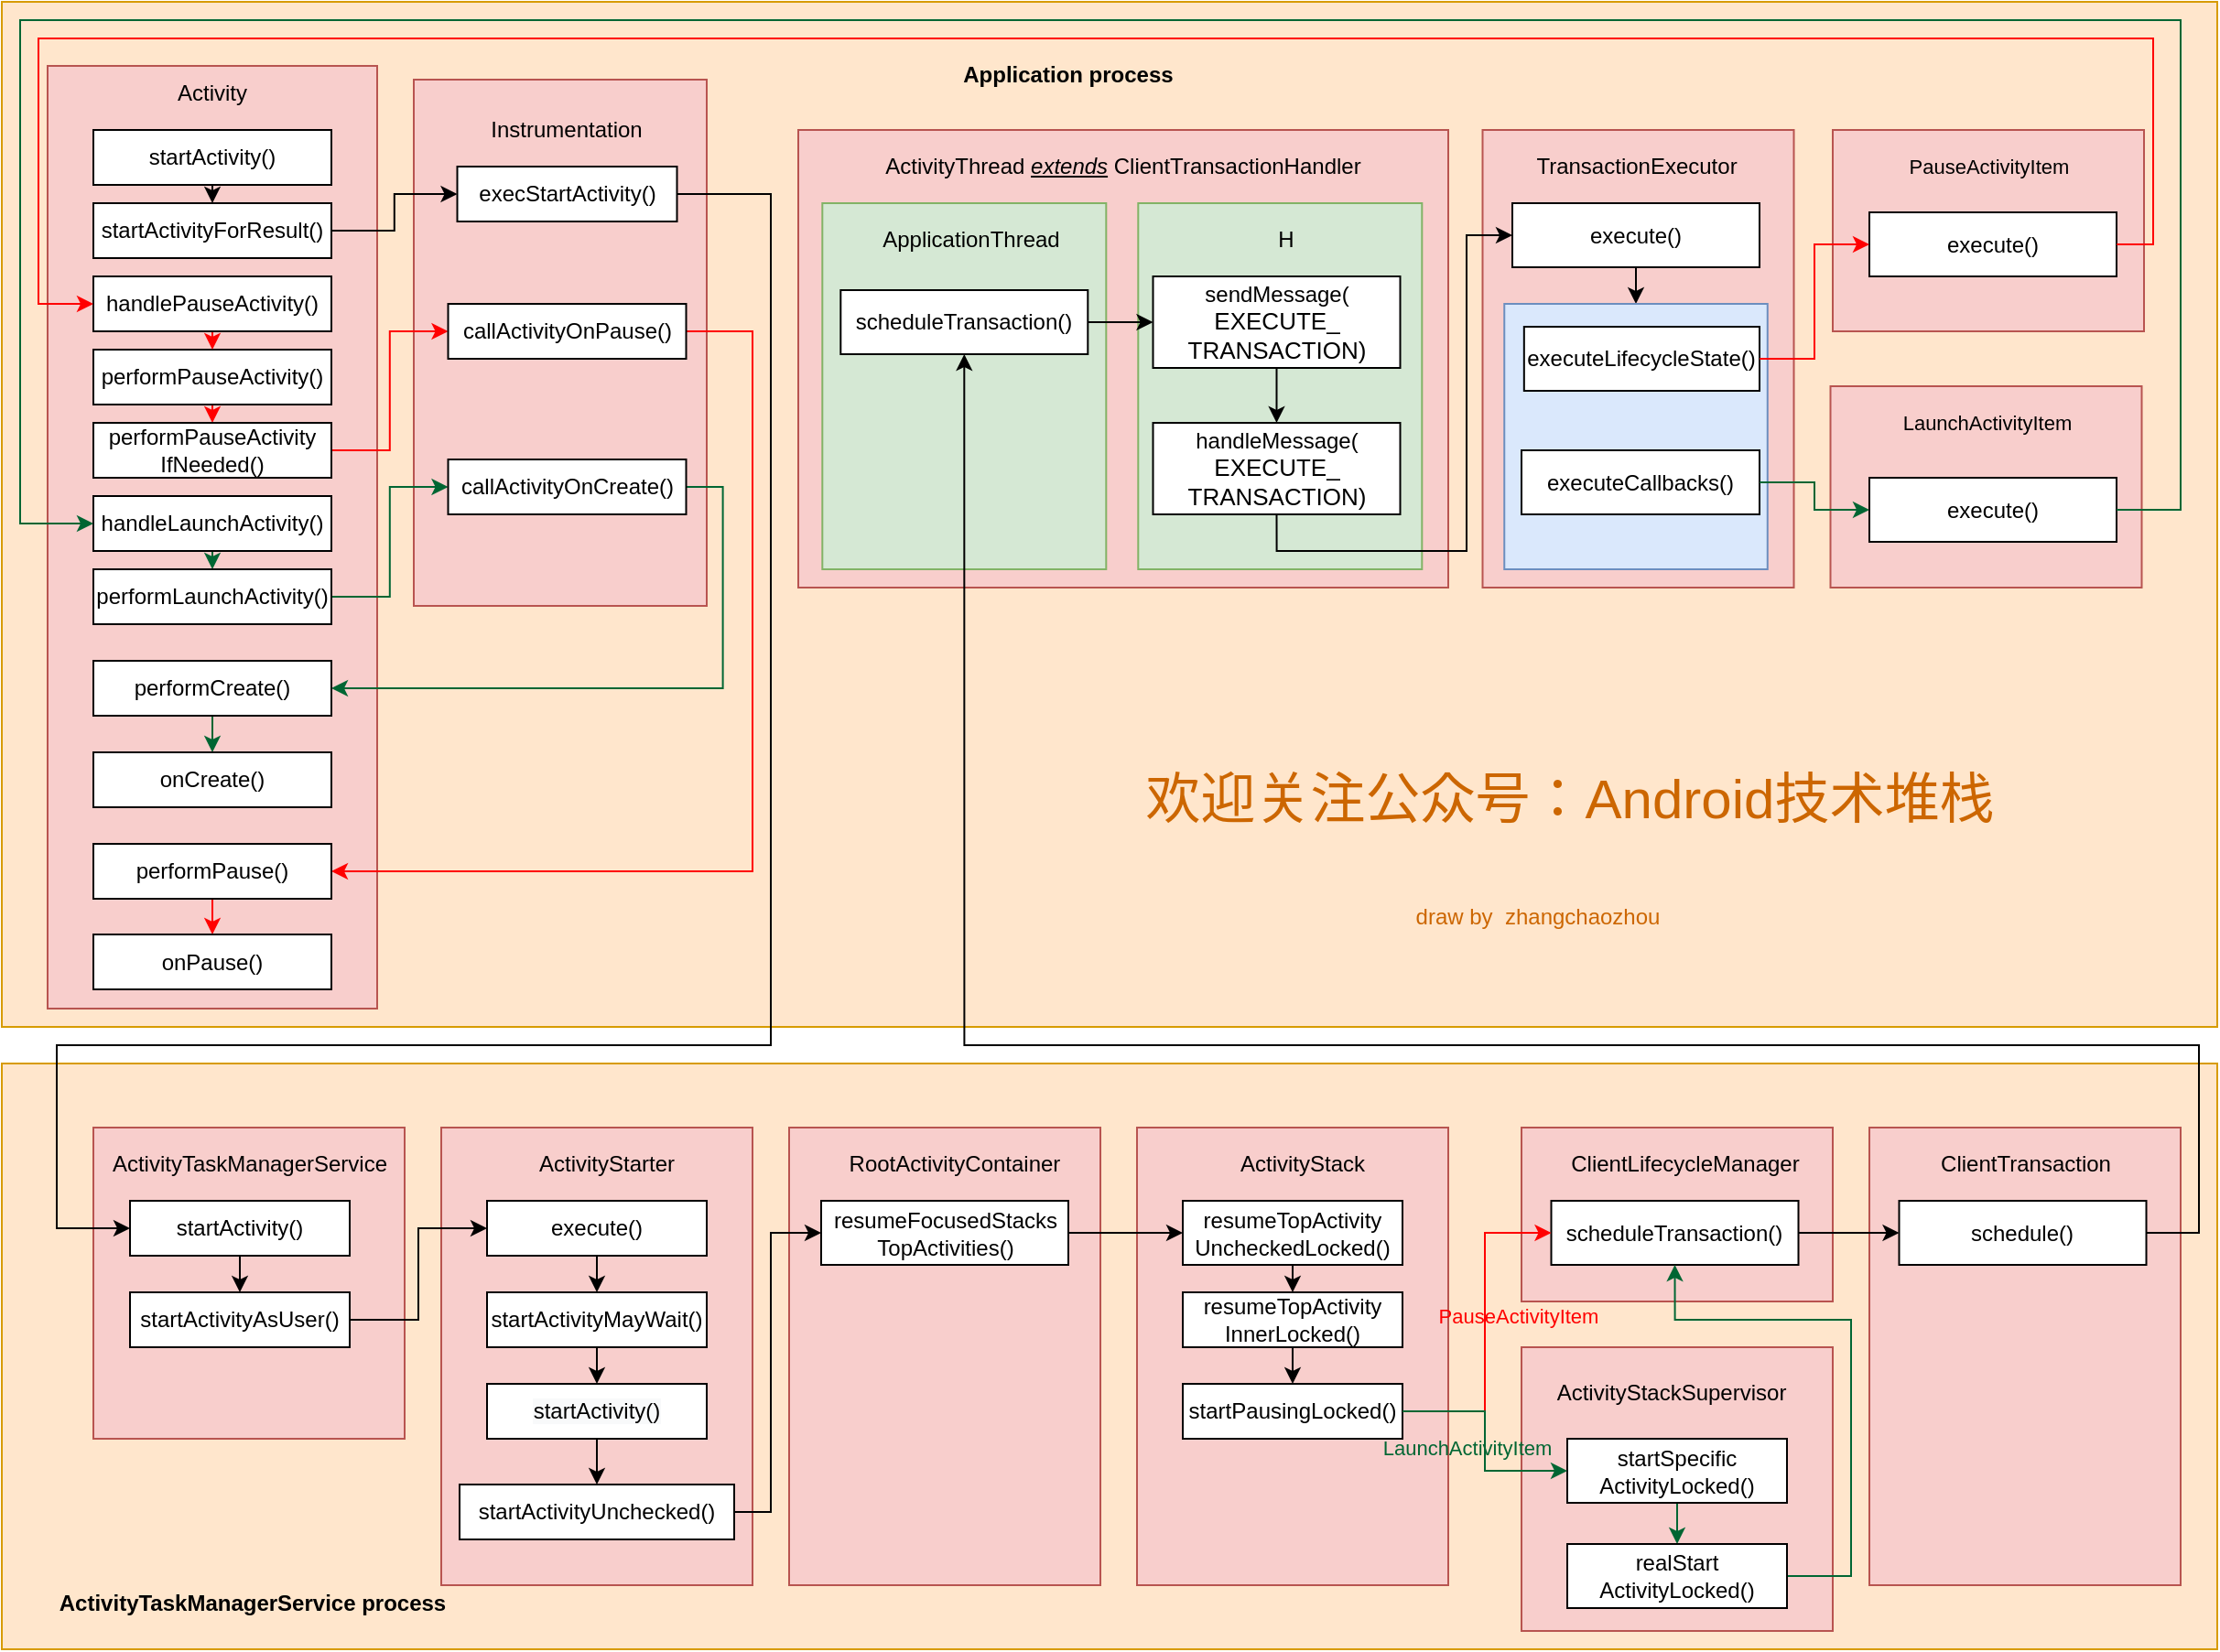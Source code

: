<mxfile version="13.1.6" type="github" pages="2">
  <diagram id="G7wg8Uk2tAzZRFtgVAqS" name="Page-1">
    <mxGraphModel dx="2178" dy="827" grid="1" gridSize="10" guides="1" tooltips="1" connect="1" arrows="1" fold="1" page="1" pageScale="1" pageWidth="827" pageHeight="1169" math="0" shadow="0">
      <root>
        <mxCell id="0" />
        <mxCell id="1" parent="0" />
        <mxCell id="UYqncPUuAHH7SOn4xKhJ-1" value="" style="rounded=0;whiteSpace=wrap;html=1;fillColor=#ffe6cc;strokeColor=#d79b00;" parent="1" vertex="1">
          <mxGeometry x="-10" y="60" width="1210" height="560" as="geometry" />
        </mxCell>
        <mxCell id="UYqncPUuAHH7SOn4xKhJ-2" value="Application process" style="text;html=1;strokeColor=none;fillColor=none;align=center;verticalAlign=middle;whiteSpace=wrap;rounded=0;fontStyle=1" parent="1" vertex="1">
          <mxGeometry x="510" y="90" width="125" height="20" as="geometry" />
        </mxCell>
        <mxCell id="UYqncPUuAHH7SOn4xKhJ-30" style="edgeStyle=orthogonalEdgeStyle;rounded=0;comic=0;jumpStyle=arc;orthogonalLoop=1;jettySize=auto;html=1;exitX=0.5;exitY=1;exitDx=0;exitDy=0;entryX=0.5;entryY=0;entryDx=0;entryDy=0;" parent="1" source="UYqncPUuAHH7SOn4xKhJ-17" target="UYqncPUuAHH7SOn4xKhJ-29" edge="1">
          <mxGeometry relative="1" as="geometry" />
        </mxCell>
        <mxCell id="UYqncPUuAHH7SOn4xKhJ-43" value="" style="rounded=0;whiteSpace=wrap;html=1;fillColor=#ffe6cc;strokeColor=#d79b00;" parent="1" vertex="1">
          <mxGeometry x="-10" y="640" width="1210" height="320" as="geometry" />
        </mxCell>
        <mxCell id="UYqncPUuAHH7SOn4xKhJ-16" value="" style="whiteSpace=wrap;html=1;aspect=fixed;fillColor=#f8cecc;strokeColor=#b85450;" parent="1" vertex="1">
          <mxGeometry x="40" y="675" width="170" height="170" as="geometry" />
        </mxCell>
        <mxCell id="L9FZts7AIq949oDD67KJ-1" style="edgeStyle=orthogonalEdgeStyle;rounded=0;orthogonalLoop=1;jettySize=auto;html=1;exitX=0.5;exitY=1;exitDx=0;exitDy=0;entryX=0.5;entryY=0;entryDx=0;entryDy=0;" edge="1" parent="1" source="UYqncPUuAHH7SOn4xKhJ-17" target="UYqncPUuAHH7SOn4xKhJ-29">
          <mxGeometry relative="1" as="geometry" />
        </mxCell>
        <mxCell id="UYqncPUuAHH7SOn4xKhJ-17" value="startActivity()" style="rounded=0;whiteSpace=wrap;html=1;" parent="1" vertex="1">
          <mxGeometry x="60" y="715" width="120" height="30" as="geometry" />
        </mxCell>
        <mxCell id="UYqncPUuAHH7SOn4xKhJ-18" value="ActivityTaskManagerService" style="text;html=1;strokeColor=none;fillColor=none;align=center;verticalAlign=middle;whiteSpace=wrap;rounded=0;" parent="1" vertex="1">
          <mxGeometry x="43.75" y="685" width="162.5" height="20" as="geometry" />
        </mxCell>
        <mxCell id="UYqncPUuAHH7SOn4xKhJ-29" value="startActivityAsUser()" style="rounded=0;whiteSpace=wrap;html=1;" parent="1" vertex="1">
          <mxGeometry x="60" y="765" width="120" height="30" as="geometry" />
        </mxCell>
        <mxCell id="UYqncPUuAHH7SOn4xKhJ-40" value="" style="rounded=0;whiteSpace=wrap;html=1;fillColor=#f8cecc;strokeColor=#b85450;" parent="1" vertex="1">
          <mxGeometry x="230" y="675" width="170" height="250" as="geometry" />
        </mxCell>
        <mxCell id="UYqncPUuAHH7SOn4xKhJ-33" value="execute()" style="rounded=0;whiteSpace=wrap;html=1;" parent="1" vertex="1">
          <mxGeometry x="255" y="715" width="120" height="30" as="geometry" />
        </mxCell>
        <mxCell id="UYqncPUuAHH7SOn4xKhJ-34" value="ActivityStarter" style="text;html=1;strokeColor=none;fillColor=none;align=center;verticalAlign=middle;whiteSpace=wrap;rounded=0;" parent="1" vertex="1">
          <mxGeometry x="238.75" y="685" width="162.5" height="20" as="geometry" />
        </mxCell>
        <mxCell id="UYqncPUuAHH7SOn4xKhJ-35" value="startActivityMayWait()" style="rounded=0;whiteSpace=wrap;html=1;" parent="1" vertex="1">
          <mxGeometry x="255" y="765" width="120" height="30" as="geometry" />
        </mxCell>
        <mxCell id="UYqncPUuAHH7SOn4xKhJ-47" style="edgeStyle=orthogonalEdgeStyle;rounded=0;comic=0;jumpStyle=arc;orthogonalLoop=1;jettySize=auto;html=1;exitX=0.5;exitY=1;exitDx=0;exitDy=0;entryX=0.5;entryY=0;entryDx=0;entryDy=0;" parent="1" source="UYqncPUuAHH7SOn4xKhJ-38" target="UYqncPUuAHH7SOn4xKhJ-46" edge="1">
          <mxGeometry relative="1" as="geometry" />
        </mxCell>
        <mxCell id="UYqncPUuAHH7SOn4xKhJ-38" value="&lt;pre&gt;&lt;pre&gt;&lt;font face=&quot;helvetica&quot;&gt;&lt;span style=&quot;background-color: rgb(248 , 249 , 250)&quot;&gt;startActivity()&lt;/span&gt;&lt;/font&gt;&lt;/pre&gt;&lt;/pre&gt;" style="rounded=0;whiteSpace=wrap;html=1;" parent="1" vertex="1">
          <mxGeometry x="255" y="815" width="120" height="30" as="geometry" />
        </mxCell>
        <mxCell id="UYqncPUuAHH7SOn4xKhJ-41" style="edgeStyle=orthogonalEdgeStyle;rounded=0;comic=0;jumpStyle=arc;orthogonalLoop=1;jettySize=auto;html=1;exitX=1;exitY=0.5;exitDx=0;exitDy=0;entryX=0;entryY=0.5;entryDx=0;entryDy=0;" parent="1" source="UYqncPUuAHH7SOn4xKhJ-29" target="UYqncPUuAHH7SOn4xKhJ-33" edge="1">
          <mxGeometry relative="1" as="geometry" />
        </mxCell>
        <mxCell id="UYqncPUuAHH7SOn4xKhJ-36" style="edgeStyle=orthogonalEdgeStyle;rounded=0;comic=0;jumpStyle=arc;orthogonalLoop=1;jettySize=auto;html=1;exitX=0.5;exitY=1;exitDx=0;exitDy=0;entryX=0.5;entryY=0;entryDx=0;entryDy=0;" parent="1" source="UYqncPUuAHH7SOn4xKhJ-33" target="UYqncPUuAHH7SOn4xKhJ-35" edge="1">
          <mxGeometry relative="1" as="geometry" />
        </mxCell>
        <mxCell id="UYqncPUuAHH7SOn4xKhJ-42" style="edgeStyle=orthogonalEdgeStyle;rounded=0;comic=0;jumpStyle=arc;orthogonalLoop=1;jettySize=auto;html=1;exitX=0.5;exitY=1;exitDx=0;exitDy=0;entryX=0.5;entryY=0;entryDx=0;entryDy=0;" parent="1" source="UYqncPUuAHH7SOn4xKhJ-35" target="UYqncPUuAHH7SOn4xKhJ-38" edge="1">
          <mxGeometry relative="1" as="geometry" />
        </mxCell>
        <mxCell id="UYqncPUuAHH7SOn4xKhJ-45" value="&lt;span style=&quot;&quot;&gt;ActivityTaskManagerService process&lt;/span&gt;" style="text;html=1;strokeColor=none;fillColor=none;align=center;verticalAlign=middle;whiteSpace=wrap;rounded=0;fontStyle=1" parent="1" vertex="1">
          <mxGeometry x="15" y="925" width="223.75" height="20" as="geometry" />
        </mxCell>
        <mxCell id="UYqncPUuAHH7SOn4xKhJ-46" value="startActivityUnchecked()" style="rounded=0;whiteSpace=wrap;html=1;" parent="1" vertex="1">
          <mxGeometry x="240" y="870" width="150" height="30" as="geometry" />
        </mxCell>
        <mxCell id="UYqncPUuAHH7SOn4xKhJ-48" value="" style="rounded=0;whiteSpace=wrap;html=1;fillColor=#f8cecc;strokeColor=#b85450;" parent="1" vertex="1">
          <mxGeometry x="420" y="675" width="170" height="250" as="geometry" />
        </mxCell>
        <mxCell id="UYqncPUuAHH7SOn4xKhJ-49" value="RootActivityContainer" style="text;html=1;strokeColor=none;fillColor=none;align=center;verticalAlign=middle;whiteSpace=wrap;rounded=0;" parent="1" vertex="1">
          <mxGeometry x="428.75" y="685" width="162.5" height="20" as="geometry" />
        </mxCell>
        <mxCell id="UYqncPUuAHH7SOn4xKhJ-50" value="resumeFocusedStacks&lt;br&gt;TopActivities()" style="rounded=0;whiteSpace=wrap;html=1;" parent="1" vertex="1">
          <mxGeometry x="437.5" y="715" width="135" height="35" as="geometry" />
        </mxCell>
        <mxCell id="UYqncPUuAHH7SOn4xKhJ-51" style="edgeStyle=orthogonalEdgeStyle;rounded=0;comic=0;jumpStyle=arc;orthogonalLoop=1;jettySize=auto;html=1;exitX=1;exitY=0.5;exitDx=0;exitDy=0;entryX=0;entryY=0.5;entryDx=0;entryDy=0;" parent="1" source="UYqncPUuAHH7SOn4xKhJ-46" target="UYqncPUuAHH7SOn4xKhJ-50" edge="1">
          <mxGeometry relative="1" as="geometry">
            <Array as="points">
              <mxPoint x="410" y="885" />
              <mxPoint x="410" y="733" />
            </Array>
          </mxGeometry>
        </mxCell>
        <mxCell id="UYqncPUuAHH7SOn4xKhJ-52" value="" style="rounded=0;whiteSpace=wrap;html=1;fillColor=#f8cecc;strokeColor=#b85450;" parent="1" vertex="1">
          <mxGeometry x="610" y="675" width="170" height="250" as="geometry" />
        </mxCell>
        <mxCell id="UYqncPUuAHH7SOn4xKhJ-59" style="edgeStyle=orthogonalEdgeStyle;rounded=0;comic=0;jumpStyle=arc;orthogonalLoop=1;jettySize=auto;html=1;exitX=0.5;exitY=1;exitDx=0;exitDy=0;entryX=0.5;entryY=0;entryDx=0;entryDy=0;" parent="1" source="UYqncPUuAHH7SOn4xKhJ-53" target="UYqncPUuAHH7SOn4xKhJ-55" edge="1">
          <mxGeometry relative="1" as="geometry" />
        </mxCell>
        <mxCell id="UYqncPUuAHH7SOn4xKhJ-53" value="resumeTopActivity&lt;br&gt;UncheckedLocked()" style="rounded=0;whiteSpace=wrap;html=1;" parent="1" vertex="1">
          <mxGeometry x="635" y="715" width="120" height="35" as="geometry" />
        </mxCell>
        <mxCell id="UYqncPUuAHH7SOn4xKhJ-54" value="ActivityStack" style="text;html=1;strokeColor=none;fillColor=none;align=center;verticalAlign=middle;whiteSpace=wrap;rounded=0;" parent="1" vertex="1">
          <mxGeometry x="618.75" y="685" width="162.5" height="20" as="geometry" />
        </mxCell>
        <mxCell id="UYqncPUuAHH7SOn4xKhJ-60" style="edgeStyle=orthogonalEdgeStyle;rounded=0;comic=0;jumpStyle=arc;orthogonalLoop=1;jettySize=auto;html=1;exitX=0.5;exitY=1;exitDx=0;exitDy=0;entryX=0.5;entryY=0;entryDx=0;entryDy=0;" parent="1" source="UYqncPUuAHH7SOn4xKhJ-55" target="UYqncPUuAHH7SOn4xKhJ-56" edge="1">
          <mxGeometry relative="1" as="geometry" />
        </mxCell>
        <mxCell id="UYqncPUuAHH7SOn4xKhJ-55" value="resumeTopActivity&lt;br&gt;InnerLocked()" style="rounded=0;whiteSpace=wrap;html=1;" parent="1" vertex="1">
          <mxGeometry x="635" y="765" width="120" height="30" as="geometry" />
        </mxCell>
        <mxCell id="UYqncPUuAHH7SOn4xKhJ-56" value="startPausingLocked()" style="rounded=0;whiteSpace=wrap;html=1;" parent="1" vertex="1">
          <mxGeometry x="635" y="815" width="120" height="30" as="geometry" />
        </mxCell>
        <mxCell id="UYqncPUuAHH7SOn4xKhJ-58" style="edgeStyle=orthogonalEdgeStyle;rounded=0;comic=0;jumpStyle=arc;orthogonalLoop=1;jettySize=auto;html=1;exitX=1;exitY=0.5;exitDx=0;exitDy=0;" parent="1" source="UYqncPUuAHH7SOn4xKhJ-50" target="UYqncPUuAHH7SOn4xKhJ-53" edge="1">
          <mxGeometry relative="1" as="geometry" />
        </mxCell>
        <mxCell id="UYqncPUuAHH7SOn4xKhJ-64" value="" style="rounded=0;whiteSpace=wrap;html=1;fillColor=#f8cecc;strokeColor=#b85450;" parent="1" vertex="1">
          <mxGeometry x="820" y="675" width="170" height="95" as="geometry" />
        </mxCell>
        <mxCell id="UYqncPUuAHH7SOn4xKhJ-65" value="ClientLifecycleManager" style="text;html=1;strokeColor=none;fillColor=none;align=center;verticalAlign=middle;whiteSpace=wrap;rounded=0;" parent="1" vertex="1">
          <mxGeometry x="827.5" y="685" width="162.5" height="20" as="geometry" />
        </mxCell>
        <mxCell id="UYqncPUuAHH7SOn4xKhJ-66" value="scheduleTransaction()" style="rounded=0;whiteSpace=wrap;html=1;" parent="1" vertex="1">
          <mxGeometry x="836.25" y="715" width="135" height="35" as="geometry" />
        </mxCell>
        <mxCell id="UYqncPUuAHH7SOn4xKhJ-67" style="edgeStyle=orthogonalEdgeStyle;rounded=0;comic=0;jumpStyle=arc;orthogonalLoop=1;jettySize=auto;html=1;exitX=1;exitY=0.5;exitDx=0;exitDy=0;entryX=0;entryY=0.5;entryDx=0;entryDy=0;strokeColor=#FF0000;" parent="1" source="UYqncPUuAHH7SOn4xKhJ-56" target="UYqncPUuAHH7SOn4xKhJ-66" edge="1">
          <mxGeometry relative="1" as="geometry">
            <mxPoint x="781.25" y="830" as="sourcePoint" />
            <Array as="points">
              <mxPoint x="800" y="830" />
              <mxPoint x="800" y="733" />
            </Array>
          </mxGeometry>
        </mxCell>
        <mxCell id="UYqncPUuAHH7SOn4xKhJ-97" value="&lt;div&gt;&lt;span style=&quot;font-size: 11px&quot;&gt;PauseActivityItem&lt;/span&gt;&lt;/div&gt;&lt;div&gt;&lt;br&gt;&lt;/div&gt;" style="edgeLabel;html=1;align=center;verticalAlign=middle;resizable=0;points=[];labelBackgroundColor=none;fontColor=#FF0000;" parent="UYqncPUuAHH7SOn4xKhJ-67" vertex="1" connectable="0">
          <mxGeometry x="0.033" y="4" relative="1" as="geometry">
            <mxPoint x="21.5" y="2" as="offset" />
          </mxGeometry>
        </mxCell>
        <mxCell id="UYqncPUuAHH7SOn4xKhJ-68" value="" style="rounded=0;whiteSpace=wrap;html=1;fillColor=#f8cecc;strokeColor=#b85450;" parent="1" vertex="1">
          <mxGeometry x="1010" y="675" width="170" height="250" as="geometry" />
        </mxCell>
        <mxCell id="UYqncPUuAHH7SOn4xKhJ-69" value="ClientTransaction" style="text;html=1;strokeColor=none;fillColor=none;align=center;verticalAlign=middle;whiteSpace=wrap;rounded=0;" parent="1" vertex="1">
          <mxGeometry x="1013.75" y="685" width="162.5" height="20" as="geometry" />
        </mxCell>
        <mxCell id="UYqncPUuAHH7SOn4xKhJ-70" value="schedule()" style="rounded=0;whiteSpace=wrap;html=1;" parent="1" vertex="1">
          <mxGeometry x="1026.25" y="715" width="135" height="35" as="geometry" />
        </mxCell>
        <mxCell id="UYqncPUuAHH7SOn4xKhJ-71" style="edgeStyle=orthogonalEdgeStyle;rounded=0;comic=0;jumpStyle=arc;orthogonalLoop=1;jettySize=auto;html=1;exitX=1;exitY=0.5;exitDx=0;exitDy=0;entryX=0;entryY=0.5;entryDx=0;entryDy=0;" parent="1" source="UYqncPUuAHH7SOn4xKhJ-66" target="UYqncPUuAHH7SOn4xKhJ-70" edge="1">
          <mxGeometry relative="1" as="geometry" />
        </mxCell>
        <mxCell id="UYqncPUuAHH7SOn4xKhJ-73" value="" style="rounded=0;whiteSpace=wrap;html=1;fillColor=#f8cecc;strokeColor=#b85450;" parent="1" vertex="1">
          <mxGeometry x="425" y="130" width="355" height="250" as="geometry" />
        </mxCell>
        <mxCell id="UYqncPUuAHH7SOn4xKhJ-77" value="" style="rounded=0;whiteSpace=wrap;html=1;fillColor=#d5e8d4;strokeColor=#82b366;" parent="1" vertex="1">
          <mxGeometry x="438.15" y="170" width="155" height="200" as="geometry" />
        </mxCell>
        <mxCell id="UYqncPUuAHH7SOn4xKhJ-74" value="ApplicationThread" style="text;html=1;strokeColor=none;fillColor=none;align=center;verticalAlign=middle;whiteSpace=wrap;rounded=0;" parent="1" vertex="1">
          <mxGeometry x="437.5" y="180" width="162.5" height="20" as="geometry" />
        </mxCell>
        <mxCell id="UYqncPUuAHH7SOn4xKhJ-75" value="scheduleTransaction()" style="rounded=0;whiteSpace=wrap;html=1;" parent="1" vertex="1">
          <mxGeometry x="448.15" y="217.5" width="135" height="35" as="geometry" />
        </mxCell>
        <mxCell id="UYqncPUuAHH7SOn4xKhJ-78" value="ActivityThread &lt;i&gt;&lt;u&gt;extends&lt;/u&gt;&lt;/i&gt; ClientTransactionHandler" style="text;html=1;strokeColor=none;fillColor=none;align=center;verticalAlign=middle;whiteSpace=wrap;rounded=0;" parent="1" vertex="1">
          <mxGeometry x="465" y="140" width="275" height="20" as="geometry" />
        </mxCell>
        <mxCell id="UYqncPUuAHH7SOn4xKhJ-76" style="edgeStyle=orthogonalEdgeStyle;rounded=0;comic=0;jumpStyle=arc;orthogonalLoop=1;jettySize=auto;html=1;exitX=1;exitY=0.5;exitDx=0;exitDy=0;entryX=0.5;entryY=1;entryDx=0;entryDy=0;" parent="1" source="UYqncPUuAHH7SOn4xKhJ-70" target="UYqncPUuAHH7SOn4xKhJ-75" edge="1">
          <mxGeometry relative="1" as="geometry">
            <mxPoint x="1418.1" y="532.5" as="sourcePoint" />
            <Array as="points">
              <mxPoint x="1190" y="733" />
              <mxPoint x="1190" y="630" />
              <mxPoint x="516" y="630" />
            </Array>
          </mxGeometry>
        </mxCell>
        <mxCell id="UYqncPUuAHH7SOn4xKhJ-81" value="" style="rounded=0;whiteSpace=wrap;html=1;fillColor=#f8cecc;strokeColor=#b85450;" parent="1" vertex="1">
          <mxGeometry x="798.75" y="130" width="170" height="250" as="geometry" />
        </mxCell>
        <mxCell id="UYqncPUuAHH7SOn4xKhJ-119" style="edgeStyle=orthogonalEdgeStyle;rounded=0;comic=0;jumpStyle=arc;orthogonalLoop=1;jettySize=auto;html=1;exitX=0.5;exitY=1;exitDx=0;exitDy=0;entryX=0.5;entryY=0;entryDx=0;entryDy=0;strokeColor=#000000;fontColor=#006633;" parent="1" source="UYqncPUuAHH7SOn4xKhJ-83" target="UYqncPUuAHH7SOn4xKhJ-92" edge="1">
          <mxGeometry relative="1" as="geometry" />
        </mxCell>
        <mxCell id="UYqncPUuAHH7SOn4xKhJ-83" value="execute()" style="rounded=0;whiteSpace=wrap;html=1;" parent="1" vertex="1">
          <mxGeometry x="815" y="170" width="135" height="35" as="geometry" />
        </mxCell>
        <mxCell id="UYqncPUuAHH7SOn4xKhJ-85" value="" style="rounded=0;whiteSpace=wrap;html=1;fillColor=#d5e8d4;strokeColor=#82b366;" parent="1" vertex="1">
          <mxGeometry x="610.65" y="170" width="155" height="200" as="geometry" />
        </mxCell>
        <mxCell id="UYqncPUuAHH7SOn4xKhJ-86" value="H" style="text;html=1;strokeColor=none;fillColor=none;align=center;verticalAlign=middle;whiteSpace=wrap;rounded=0;" parent="1" vertex="1">
          <mxGeometry x="610" y="180" width="162.5" height="20" as="geometry" />
        </mxCell>
        <mxCell id="UYqncPUuAHH7SOn4xKhJ-90" style="edgeStyle=orthogonalEdgeStyle;rounded=0;comic=0;jumpStyle=arc;orthogonalLoop=1;jettySize=auto;html=1;exitX=0.5;exitY=1;exitDx=0;exitDy=0;entryX=0.5;entryY=0;entryDx=0;entryDy=0;" parent="1" source="UYqncPUuAHH7SOn4xKhJ-87" target="UYqncPUuAHH7SOn4xKhJ-89" edge="1">
          <mxGeometry relative="1" as="geometry" />
        </mxCell>
        <mxCell id="UYqncPUuAHH7SOn4xKhJ-87" value="sendMessage(&lt;br&gt;&lt;font style=&quot;font-size: 13px&quot;&gt;EXECUTE_&lt;br&gt;TRANSACTION)&lt;/font&gt;" style="rounded=0;whiteSpace=wrap;html=1;" parent="1" vertex="1">
          <mxGeometry x="618.75" y="210" width="135" height="50" as="geometry" />
        </mxCell>
        <mxCell id="UYqncPUuAHH7SOn4xKhJ-88" style="edgeStyle=orthogonalEdgeStyle;rounded=0;comic=0;jumpStyle=arc;orthogonalLoop=1;jettySize=auto;html=1;exitX=1;exitY=0.5;exitDx=0;exitDy=0;" parent="1" source="UYqncPUuAHH7SOn4xKhJ-75" target="UYqncPUuAHH7SOn4xKhJ-87" edge="1">
          <mxGeometry relative="1" as="geometry" />
        </mxCell>
        <mxCell id="UYqncPUuAHH7SOn4xKhJ-89" value="handleMessage(&lt;br&gt;&lt;font style=&quot;font-size: 13px&quot;&gt;EXECUTE_&lt;br&gt;TRANSACTION)&lt;/font&gt;" style="rounded=0;whiteSpace=wrap;html=1;" parent="1" vertex="1">
          <mxGeometry x="618.75" y="290" width="135" height="50" as="geometry" />
        </mxCell>
        <mxCell id="UYqncPUuAHH7SOn4xKhJ-91" value="TransactionExecutor" style="text;html=1;strokeColor=none;fillColor=none;align=center;verticalAlign=middle;whiteSpace=wrap;rounded=0;" parent="1" vertex="1">
          <mxGeometry x="862.5" y="140" width="40" height="20" as="geometry" />
        </mxCell>
        <mxCell id="UYqncPUuAHH7SOn4xKhJ-84" style="edgeStyle=orthogonalEdgeStyle;rounded=0;comic=0;jumpStyle=arc;orthogonalLoop=1;jettySize=auto;html=1;entryX=0;entryY=0.5;entryDx=0;entryDy=0;exitX=0.5;exitY=1;exitDx=0;exitDy=0;" parent="1" source="UYqncPUuAHH7SOn4xKhJ-89" target="UYqncPUuAHH7SOn4xKhJ-83" edge="1">
          <mxGeometry relative="1" as="geometry">
            <mxPoint x="767.5" y="157.5" as="sourcePoint" />
            <Array as="points">
              <mxPoint x="686" y="360" />
              <mxPoint x="790" y="360" />
              <mxPoint x="790" y="188" />
            </Array>
          </mxGeometry>
        </mxCell>
        <mxCell id="UYqncPUuAHH7SOn4xKhJ-92" value="" style="rounded=0;whiteSpace=wrap;html=1;fillColor=#dae8fc;strokeColor=#6c8ebf;" parent="1" vertex="1">
          <mxGeometry x="810.63" y="225" width="143.75" height="145" as="geometry" />
        </mxCell>
        <mxCell id="UYqncPUuAHH7SOn4xKhJ-93" value="executeLifecycleState()" style="rounded=0;whiteSpace=wrap;html=1;" parent="1" vertex="1">
          <mxGeometry x="821.41" y="237.5" width="128.59" height="35" as="geometry" />
        </mxCell>
        <mxCell id="UYqncPUuAHH7SOn4xKhJ-94" value="&lt;span&gt;executeCallbacks()&lt;/span&gt;" style="rounded=0;whiteSpace=wrap;html=1;" parent="1" vertex="1">
          <mxGeometry x="820" y="305" width="130" height="35" as="geometry" />
        </mxCell>
        <mxCell id="UYqncPUuAHH7SOn4xKhJ-95" value="" style="rounded=0;whiteSpace=wrap;html=1;fillColor=#f8cecc;strokeColor=#b85450;" parent="1" vertex="1">
          <mxGeometry x="990" y="130" width="170" height="110" as="geometry" />
        </mxCell>
        <mxCell id="UYqncPUuAHH7SOn4xKhJ-96" value="" style="rounded=0;whiteSpace=wrap;html=1;fillColor=#f8cecc;strokeColor=#b85450;" parent="1" vertex="1">
          <mxGeometry x="988.75" y="270" width="170" height="110" as="geometry" />
        </mxCell>
        <mxCell id="UYqncPUuAHH7SOn4xKhJ-101" value="draw by&amp;nbsp; zhangchaozhou" style="text;html=1;strokeColor=none;fillColor=none;align=center;verticalAlign=middle;whiteSpace=wrap;rounded=0;labelBackgroundColor=none;fontColor=#CC6600;" parent="1" vertex="1">
          <mxGeometry x="753.75" y="549.5" width="150" height="20" as="geometry" />
        </mxCell>
        <mxCell id="UYqncPUuAHH7SOn4xKhJ-102" value="" style="rounded=0;whiteSpace=wrap;html=1;fillColor=#f8cecc;strokeColor=#b85450;" parent="1" vertex="1">
          <mxGeometry x="820" y="795" width="170" height="155" as="geometry" />
        </mxCell>
        <mxCell id="UYqncPUuAHH7SOn4xKhJ-103" value="ActivityStackSupervisor" style="text;html=1;strokeColor=none;fillColor=none;align=center;verticalAlign=middle;whiteSpace=wrap;rounded=0;labelBackgroundColor=none;fontColor=#000000;" parent="1" vertex="1">
          <mxGeometry x="841.75" y="810" width="120" height="20" as="geometry" />
        </mxCell>
        <mxCell id="UYqncPUuAHH7SOn4xKhJ-111" style="edgeStyle=orthogonalEdgeStyle;rounded=0;comic=0;jumpStyle=arc;orthogonalLoop=1;jettySize=auto;html=1;exitX=0.5;exitY=1;exitDx=0;exitDy=0;entryX=0.5;entryY=0;entryDx=0;entryDy=0;strokeColor=#006633;fontColor=#006633;" parent="1" source="UYqncPUuAHH7SOn4xKhJ-107" target="UYqncPUuAHH7SOn4xKhJ-108" edge="1">
          <mxGeometry relative="1" as="geometry" />
        </mxCell>
        <mxCell id="UYqncPUuAHH7SOn4xKhJ-107" value="startSpecific&lt;br&gt;ActivityLocked()" style="rounded=0;whiteSpace=wrap;html=1;" parent="1" vertex="1">
          <mxGeometry x="845" y="845" width="120" height="35" as="geometry" />
        </mxCell>
        <mxCell id="UYqncPUuAHH7SOn4xKhJ-112" style="edgeStyle=orthogonalEdgeStyle;rounded=0;comic=0;jumpStyle=arc;orthogonalLoop=1;jettySize=auto;html=1;exitX=1;exitY=0.5;exitDx=0;exitDy=0;entryX=0.5;entryY=1;entryDx=0;entryDy=0;strokeColor=#006633;fontColor=#006633;" parent="1" source="UYqncPUuAHH7SOn4xKhJ-108" target="UYqncPUuAHH7SOn4xKhJ-66" edge="1">
          <mxGeometry relative="1" as="geometry">
            <Array as="points">
              <mxPoint x="1000" y="920" />
              <mxPoint x="1000" y="780" />
              <mxPoint x="904" y="780" />
            </Array>
          </mxGeometry>
        </mxCell>
        <mxCell id="UYqncPUuAHH7SOn4xKhJ-108" value="realStart&lt;br&gt;ActivityLocked()" style="rounded=0;whiteSpace=wrap;html=1;" parent="1" vertex="1">
          <mxGeometry x="845" y="902.5" width="120" height="35" as="geometry" />
        </mxCell>
        <mxCell id="UYqncPUuAHH7SOn4xKhJ-109" style="edgeStyle=orthogonalEdgeStyle;rounded=0;comic=0;jumpStyle=arc;orthogonalLoop=1;jettySize=auto;html=1;exitX=1;exitY=0.5;exitDx=0;exitDy=0;entryX=0;entryY=0.5;entryDx=0;entryDy=0;strokeColor=#006633;fontColor=#000000;" parent="1" source="UYqncPUuAHH7SOn4xKhJ-56" target="UYqncPUuAHH7SOn4xKhJ-107" edge="1">
          <mxGeometry relative="1" as="geometry" />
        </mxCell>
        <mxCell id="UYqncPUuAHH7SOn4xKhJ-110" value="LaunchActivityItem" style="edgeLabel;html=1;align=center;verticalAlign=middle;resizable=0;points=[];fontColor=#006633;labelBackgroundColor=none;" parent="UYqncPUuAHH7SOn4xKhJ-109" vertex="1" connectable="0">
          <mxGeometry x="0.061" y="3" relative="1" as="geometry">
            <mxPoint x="-13" as="offset" />
          </mxGeometry>
        </mxCell>
        <mxCell id="UYqncPUuAHH7SOn4xKhJ-113" value="execute()" style="rounded=0;whiteSpace=wrap;html=1;" parent="1" vertex="1">
          <mxGeometry x="1010" y="175" width="135" height="35" as="geometry" />
        </mxCell>
        <mxCell id="UYqncPUuAHH7SOn4xKhJ-114" value="execute()" style="rounded=0;whiteSpace=wrap;html=1;" parent="1" vertex="1">
          <mxGeometry x="1010" y="320" width="135" height="35" as="geometry" />
        </mxCell>
        <mxCell id="UYqncPUuAHH7SOn4xKhJ-115" value="&lt;div&gt;&lt;span style=&quot;font-size: 11px&quot;&gt;PauseActivityItem&lt;/span&gt;&lt;/div&gt;" style="text;html=1;strokeColor=none;fillColor=none;align=center;verticalAlign=middle;whiteSpace=wrap;rounded=0;" parent="1" vertex="1">
          <mxGeometry x="993.75" y="140" width="162.5" height="20" as="geometry" />
        </mxCell>
        <mxCell id="UYqncPUuAHH7SOn4xKhJ-116" value="&lt;span style=&quot;font-size: 11px&quot;&gt;LaunchActivityItem&lt;/span&gt;" style="text;html=1;strokeColor=none;fillColor=none;align=center;verticalAlign=middle;whiteSpace=wrap;rounded=0;" parent="1" vertex="1">
          <mxGeometry x="992.5" y="280" width="162.5" height="20" as="geometry" />
        </mxCell>
        <mxCell id="UYqncPUuAHH7SOn4xKhJ-117" style="edgeStyle=orthogonalEdgeStyle;rounded=0;comic=0;jumpStyle=arc;orthogonalLoop=1;jettySize=auto;html=1;exitX=1;exitY=0.5;exitDx=0;exitDy=0;entryX=0;entryY=0.5;entryDx=0;entryDy=0;strokeColor=#FF0000;fontColor=#006633;" parent="1" source="UYqncPUuAHH7SOn4xKhJ-93" target="UYqncPUuAHH7SOn4xKhJ-113" edge="1">
          <mxGeometry relative="1" as="geometry" />
        </mxCell>
        <mxCell id="UYqncPUuAHH7SOn4xKhJ-118" style="edgeStyle=orthogonalEdgeStyle;rounded=0;comic=0;jumpStyle=arc;orthogonalLoop=1;jettySize=auto;html=1;exitX=1;exitY=0.5;exitDx=0;exitDy=0;entryX=0;entryY=0.5;entryDx=0;entryDy=0;strokeColor=#006633;fontColor=#006633;" parent="1" source="UYqncPUuAHH7SOn4xKhJ-94" target="UYqncPUuAHH7SOn4xKhJ-114" edge="1">
          <mxGeometry relative="1" as="geometry" />
        </mxCell>
        <mxCell id="UYqncPUuAHH7SOn4xKhJ-120" value="" style="rounded=0;whiteSpace=wrap;html=1;labelBackgroundColor=none;strokeColor=#b85450;fillColor=#f8cecc;" parent="1" vertex="1">
          <mxGeometry x="15" y="95" width="180" height="515" as="geometry" />
        </mxCell>
        <mxCell id="UYqncPUuAHH7SOn4xKhJ-121" value="" style="rounded=0;whiteSpace=wrap;html=1;labelBackgroundColor=none;strokeColor=#b85450;fillColor=#f8cecc;" parent="1" vertex="1">
          <mxGeometry x="215" y="102.5" width="160" height="287.5" as="geometry" />
        </mxCell>
        <mxCell id="UYqncPUuAHH7SOn4xKhJ-4" value="startActivity()" style="rounded=0;whiteSpace=wrap;html=1;" parent="1" vertex="1">
          <mxGeometry x="40" y="130" width="130" height="30" as="geometry" />
        </mxCell>
        <mxCell id="UYqncPUuAHH7SOn4xKhJ-5" value="Activity" style="text;html=1;strokeColor=none;fillColor=none;align=center;verticalAlign=middle;whiteSpace=wrap;rounded=0;" parent="1" vertex="1">
          <mxGeometry x="85" y="100" width="40" height="20" as="geometry" />
        </mxCell>
        <mxCell id="UYqncPUuAHH7SOn4xKhJ-6" value="startActivityForResult()" style="rounded=0;whiteSpace=wrap;html=1;" parent="1" vertex="1">
          <mxGeometry x="40" y="170" width="130" height="30" as="geometry" />
        </mxCell>
        <mxCell id="UYqncPUuAHH7SOn4xKhJ-19" style="edgeStyle=orthogonalEdgeStyle;rounded=0;orthogonalLoop=1;jettySize=auto;html=1;exitX=1;exitY=0.5;exitDx=0;exitDy=0;entryX=0;entryY=0.5;entryDx=0;entryDy=0;" parent="1" source="UYqncPUuAHH7SOn4xKhJ-6" target="UYqncPUuAHH7SOn4xKhJ-9" edge="1">
          <mxGeometry relative="1" as="geometry" />
        </mxCell>
        <mxCell id="UYqncPUuAHH7SOn4xKhJ-7" style="edgeStyle=orthogonalEdgeStyle;rounded=0;orthogonalLoop=1;jettySize=auto;html=1;exitX=0.5;exitY=1;exitDx=0;exitDy=0;entryX=0.5;entryY=0;entryDx=0;entryDy=0;" parent="1" source="UYqncPUuAHH7SOn4xKhJ-4" target="UYqncPUuAHH7SOn4xKhJ-6" edge="1">
          <mxGeometry relative="1" as="geometry" />
        </mxCell>
        <mxCell id="UYqncPUuAHH7SOn4xKhJ-9" value="execStartActivity()" style="rounded=0;whiteSpace=wrap;html=1;" parent="1" vertex="1">
          <mxGeometry x="238.75" y="150" width="120" height="30" as="geometry" />
        </mxCell>
        <mxCell id="UYqncPUuAHH7SOn4xKhJ-10" value="Instrumentation" style="text;html=1;strokeColor=none;fillColor=none;align=center;verticalAlign=middle;whiteSpace=wrap;rounded=0;" parent="1" vertex="1">
          <mxGeometry x="246.25" y="120" width="105" height="20" as="geometry" />
        </mxCell>
        <mxCell id="UYqncPUuAHH7SOn4xKhJ-44" style="edgeStyle=orthogonalEdgeStyle;rounded=0;comic=0;jumpStyle=arc;orthogonalLoop=1;jettySize=auto;html=1;exitX=1;exitY=0.5;exitDx=0;exitDy=0;entryX=0;entryY=0.5;entryDx=0;entryDy=0;" parent="1" source="UYqncPUuAHH7SOn4xKhJ-9" target="UYqncPUuAHH7SOn4xKhJ-17" edge="1">
          <mxGeometry relative="1" as="geometry">
            <Array as="points">
              <mxPoint x="410" y="165" />
              <mxPoint x="410" y="630" />
              <mxPoint x="20" y="630" />
              <mxPoint x="20" y="730" />
            </Array>
          </mxGeometry>
        </mxCell>
        <mxCell id="UYqncPUuAHH7SOn4xKhJ-134" style="edgeStyle=orthogonalEdgeStyle;rounded=0;comic=0;jumpStyle=arc;orthogonalLoop=1;jettySize=auto;html=1;exitX=0.5;exitY=1;exitDx=0;exitDy=0;entryX=0.5;entryY=0;entryDx=0;entryDy=0;strokeColor=#FF0000;fontColor=#00CC66;" parent="1" source="UYqncPUuAHH7SOn4xKhJ-122" target="UYqncPUuAHH7SOn4xKhJ-123" edge="1">
          <mxGeometry relative="1" as="geometry" />
        </mxCell>
        <mxCell id="UYqncPUuAHH7SOn4xKhJ-122" value="performPauseActivity()" style="rounded=0;whiteSpace=wrap;html=1;" parent="1" vertex="1">
          <mxGeometry x="40" y="250" width="130" height="30" as="geometry" />
        </mxCell>
        <mxCell id="UYqncPUuAHH7SOn4xKhJ-135" style="edgeStyle=orthogonalEdgeStyle;rounded=0;comic=0;jumpStyle=arc;orthogonalLoop=1;jettySize=auto;html=1;exitX=1;exitY=0.5;exitDx=0;exitDy=0;entryX=0;entryY=0.5;entryDx=0;entryDy=0;strokeColor=#FF0000;fontColor=#00CC66;" parent="1" source="UYqncPUuAHH7SOn4xKhJ-123" target="UYqncPUuAHH7SOn4xKhJ-127" edge="1">
          <mxGeometry relative="1" as="geometry" />
        </mxCell>
        <mxCell id="UYqncPUuAHH7SOn4xKhJ-123" value="performPauseActivity&lt;br&gt;IfNeeded()" style="rounded=0;whiteSpace=wrap;html=1;" parent="1" vertex="1">
          <mxGeometry x="40" y="290" width="130" height="30" as="geometry" />
        </mxCell>
        <mxCell id="UYqncPUuAHH7SOn4xKhJ-136" style="edgeStyle=orthogonalEdgeStyle;rounded=0;comic=0;jumpStyle=arc;orthogonalLoop=1;jettySize=auto;html=1;exitX=0.5;exitY=1;exitDx=0;exitDy=0;entryX=0.5;entryY=0;entryDx=0;entryDy=0;strokeColor=#006633;fontColor=#00CC66;" parent="1" source="UYqncPUuAHH7SOn4xKhJ-124" target="UYqncPUuAHH7SOn4xKhJ-126" edge="1">
          <mxGeometry relative="1" as="geometry" />
        </mxCell>
        <mxCell id="UYqncPUuAHH7SOn4xKhJ-124" value="handleLaunchActivity()" style="rounded=0;whiteSpace=wrap;html=1;" parent="1" vertex="1">
          <mxGeometry x="40" y="330" width="130" height="30" as="geometry" />
        </mxCell>
        <mxCell id="UYqncPUuAHH7SOn4xKhJ-133" style="edgeStyle=orthogonalEdgeStyle;rounded=0;comic=0;jumpStyle=arc;orthogonalLoop=1;jettySize=auto;html=1;exitX=0.5;exitY=1;exitDx=0;exitDy=0;entryX=0.5;entryY=0;entryDx=0;entryDy=0;strokeColor=#FF0000;fontColor=#00CC66;" parent="1" source="UYqncPUuAHH7SOn4xKhJ-125" target="UYqncPUuAHH7SOn4xKhJ-122" edge="1">
          <mxGeometry relative="1" as="geometry" />
        </mxCell>
        <mxCell id="UYqncPUuAHH7SOn4xKhJ-125" value="handlePauseActivity()" style="rounded=0;whiteSpace=wrap;html=1;" parent="1" vertex="1">
          <mxGeometry x="40" y="210" width="130" height="30" as="geometry" />
        </mxCell>
        <mxCell id="UYqncPUuAHH7SOn4xKhJ-137" style="edgeStyle=orthogonalEdgeStyle;rounded=0;comic=0;jumpStyle=arc;orthogonalLoop=1;jettySize=auto;html=1;exitX=1;exitY=0.5;exitDx=0;exitDy=0;entryX=0;entryY=0.5;entryDx=0;entryDy=0;strokeColor=#006633;fontColor=#00CC66;" parent="1" source="UYqncPUuAHH7SOn4xKhJ-126" target="UYqncPUuAHH7SOn4xKhJ-128" edge="1">
          <mxGeometry relative="1" as="geometry" />
        </mxCell>
        <mxCell id="UYqncPUuAHH7SOn4xKhJ-126" value="performLaunchActivity()" style="rounded=0;whiteSpace=wrap;html=1;" parent="1" vertex="1">
          <mxGeometry x="40" y="370" width="130" height="30" as="geometry" />
        </mxCell>
        <mxCell id="UYqncPUuAHH7SOn4xKhJ-143" style="edgeStyle=orthogonalEdgeStyle;rounded=0;comic=0;jumpStyle=arc;orthogonalLoop=1;jettySize=auto;html=1;exitX=1;exitY=0.5;exitDx=0;exitDy=0;entryX=1;entryY=0.5;entryDx=0;entryDy=0;strokeColor=#FF0000;fontColor=#00CC66;" parent="1" source="UYqncPUuAHH7SOn4xKhJ-127" target="UYqncPUuAHH7SOn4xKhJ-140" edge="1">
          <mxGeometry relative="1" as="geometry">
            <Array as="points">
              <mxPoint x="400" y="240" />
              <mxPoint x="400" y="535" />
            </Array>
          </mxGeometry>
        </mxCell>
        <mxCell id="UYqncPUuAHH7SOn4xKhJ-127" value="callActivityOnPause()" style="rounded=0;whiteSpace=wrap;html=1;" parent="1" vertex="1">
          <mxGeometry x="233.75" y="225" width="130" height="30" as="geometry" />
        </mxCell>
        <mxCell id="UYqncPUuAHH7SOn4xKhJ-144" style="edgeStyle=orthogonalEdgeStyle;rounded=0;comic=0;jumpStyle=arc;orthogonalLoop=1;jettySize=auto;html=1;exitX=1;exitY=0.5;exitDx=0;exitDy=0;entryX=1;entryY=0.5;entryDx=0;entryDy=0;strokeColor=#006633;fontColor=#00CC66;" parent="1" source="UYqncPUuAHH7SOn4xKhJ-128" target="UYqncPUuAHH7SOn4xKhJ-138" edge="1">
          <mxGeometry relative="1" as="geometry" />
        </mxCell>
        <mxCell id="UYqncPUuAHH7SOn4xKhJ-128" value="callActivityOnCreate()" style="rounded=0;whiteSpace=wrap;html=1;" parent="1" vertex="1">
          <mxGeometry x="233.75" y="310" width="130" height="30" as="geometry" />
        </mxCell>
        <mxCell id="UYqncPUuAHH7SOn4xKhJ-130" style="edgeStyle=orthogonalEdgeStyle;rounded=0;comic=0;jumpStyle=arc;orthogonalLoop=1;jettySize=auto;html=1;exitX=1;exitY=0.5;exitDx=0;exitDy=0;entryX=0;entryY=0.5;entryDx=0;entryDy=0;strokeColor=#FF0000;fontColor=#000000;" parent="1" source="UYqncPUuAHH7SOn4xKhJ-113" target="UYqncPUuAHH7SOn4xKhJ-125" edge="1">
          <mxGeometry relative="1" as="geometry">
            <Array as="points">
              <mxPoint x="1165" y="193" />
              <mxPoint x="1165" y="80" />
              <mxPoint x="10" y="80" />
              <mxPoint x="10" y="225" />
            </Array>
          </mxGeometry>
        </mxCell>
        <mxCell id="UYqncPUuAHH7SOn4xKhJ-131" style="edgeStyle=orthogonalEdgeStyle;rounded=0;comic=0;jumpStyle=arc;orthogonalLoop=1;jettySize=auto;html=1;exitX=1;exitY=0.5;exitDx=0;exitDy=0;entryX=0;entryY=0.5;entryDx=0;entryDy=0;strokeColor=#006633;fontColor=#006633;" parent="1" source="UYqncPUuAHH7SOn4xKhJ-114" target="UYqncPUuAHH7SOn4xKhJ-124" edge="1">
          <mxGeometry relative="1" as="geometry">
            <Array as="points">
              <mxPoint x="1180" y="338" />
              <mxPoint x="1180" y="70" />
              <mxPoint y="70" />
              <mxPoint y="345" />
            </Array>
          </mxGeometry>
        </mxCell>
        <mxCell id="UYqncPUuAHH7SOn4xKhJ-146" style="edgeStyle=orthogonalEdgeStyle;rounded=0;comic=0;jumpStyle=arc;orthogonalLoop=1;jettySize=auto;html=1;exitX=0.5;exitY=1;exitDx=0;exitDy=0;entryX=0.5;entryY=0;entryDx=0;entryDy=0;strokeColor=#006633;fontColor=#00CC66;" parent="1" source="UYqncPUuAHH7SOn4xKhJ-138" target="UYqncPUuAHH7SOn4xKhJ-139" edge="1">
          <mxGeometry relative="1" as="geometry" />
        </mxCell>
        <mxCell id="UYqncPUuAHH7SOn4xKhJ-138" value="performCreate()" style="rounded=0;whiteSpace=wrap;html=1;" parent="1" vertex="1">
          <mxGeometry x="40" y="420" width="130" height="30" as="geometry" />
        </mxCell>
        <mxCell id="UYqncPUuAHH7SOn4xKhJ-139" value="onCreate()" style="rounded=0;whiteSpace=wrap;html=1;" parent="1" vertex="1">
          <mxGeometry x="40" y="470" width="130" height="30" as="geometry" />
        </mxCell>
        <mxCell id="UYqncPUuAHH7SOn4xKhJ-145" style="edgeStyle=orthogonalEdgeStyle;rounded=0;comic=0;jumpStyle=arc;orthogonalLoop=1;jettySize=auto;html=1;exitX=0.5;exitY=1;exitDx=0;exitDy=0;entryX=0.5;entryY=0;entryDx=0;entryDy=0;strokeColor=#FF0000;fontColor=#00CC66;" parent="1" source="UYqncPUuAHH7SOn4xKhJ-140" target="UYqncPUuAHH7SOn4xKhJ-141" edge="1">
          <mxGeometry relative="1" as="geometry" />
        </mxCell>
        <mxCell id="UYqncPUuAHH7SOn4xKhJ-140" value="performPause()" style="rounded=0;whiteSpace=wrap;html=1;" parent="1" vertex="1">
          <mxGeometry x="40" y="520" width="130" height="30" as="geometry" />
        </mxCell>
        <mxCell id="UYqncPUuAHH7SOn4xKhJ-141" value="onPause()" style="rounded=0;whiteSpace=wrap;html=1;" parent="1" vertex="1">
          <mxGeometry x="40" y="569.5" width="130" height="30" as="geometry" />
        </mxCell>
        <mxCell id="UYqncPUuAHH7SOn4xKhJ-147" value="&lt;font style=&quot;font-size: 30px&quot;&gt;欢迎关注公众号：Android技术堆栈&lt;/font&gt;" style="text;html=1;strokeColor=none;fillColor=none;align=center;verticalAlign=middle;whiteSpace=wrap;rounded=0;labelBackgroundColor=none;fontColor=#CC6600;" parent="1" vertex="1">
          <mxGeometry x="583.15" y="460" width="526.85" height="70" as="geometry" />
        </mxCell>
      </root>
    </mxGraphModel>
  </diagram>
  <diagram id="0A-GXHLiJepS7fmgTdt7" name="Page-2">
    <mxGraphModel dx="946" dy="579" grid="1" gridSize="10" guides="1" tooltips="1" connect="1" arrows="1" fold="1" page="1" pageScale="1" pageWidth="827" pageHeight="1169" math="0" shadow="0">
      <root>
        <mxCell id="Gk0DgezSpglmg93WznL8-0" />
        <mxCell id="Gk0DgezSpglmg93WznL8-1" parent="Gk0DgezSpglmg93WznL8-0" />
      </root>
    </mxGraphModel>
  </diagram>
</mxfile>
